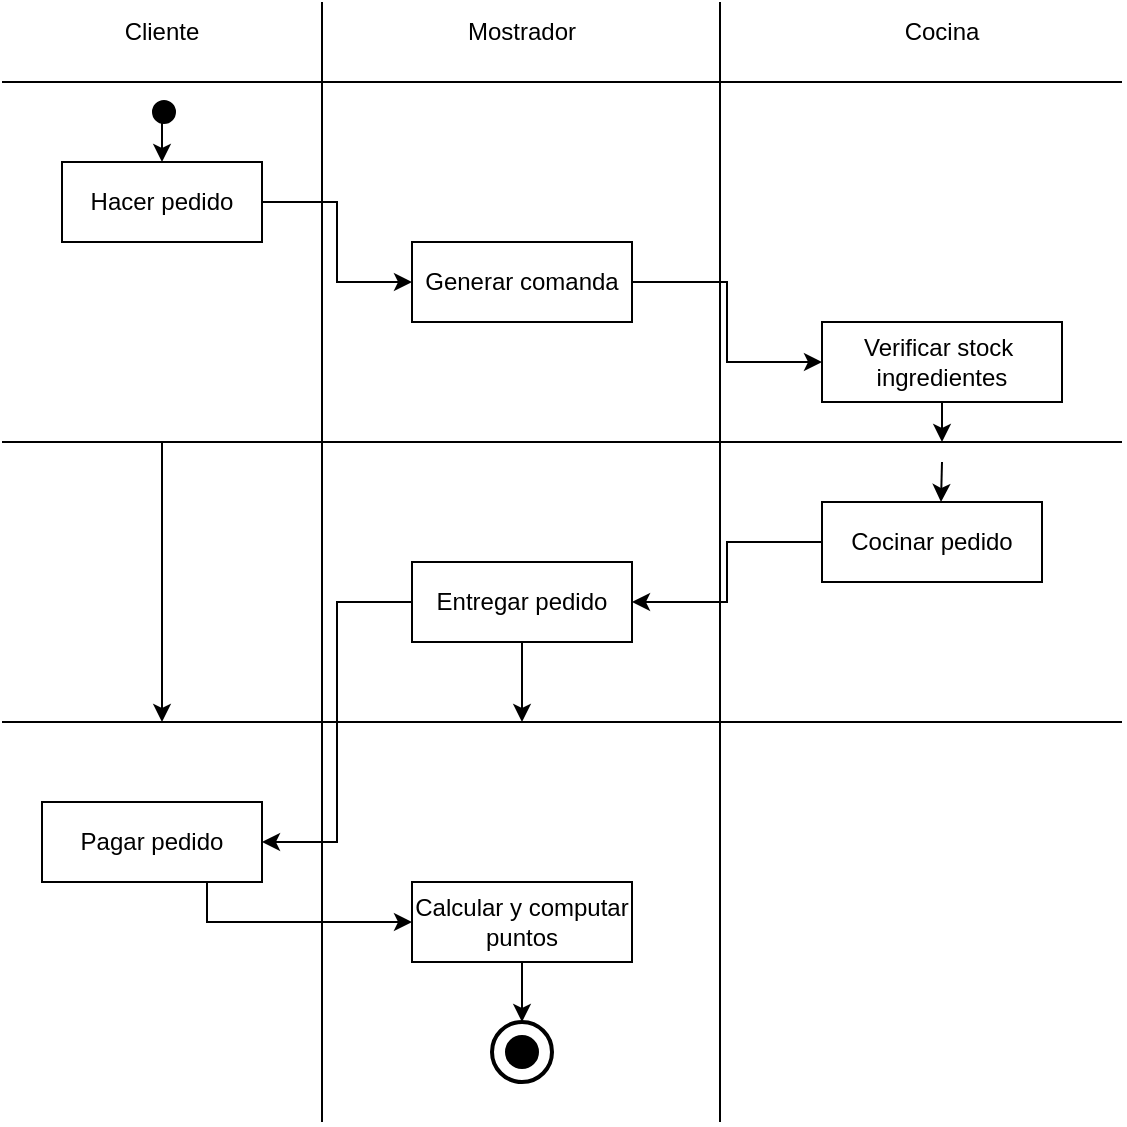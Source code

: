 <mxfile version="21.1.1" type="github">
  <diagram name="Página-1" id="UnZ4PWPG2ShkcQ402A7c">
    <mxGraphModel dx="1120" dy="526" grid="1" gridSize="10" guides="1" tooltips="1" connect="1" arrows="1" fold="1" page="1" pageScale="1" pageWidth="1200" pageHeight="1600" math="0" shadow="0">
      <root>
        <mxCell id="0" />
        <mxCell id="1" parent="0" />
        <mxCell id="7tXcXWrHPfZ0aU3fu_mt-1" value="" style="endArrow=none;html=1;rounded=0;" edge="1" parent="1">
          <mxGeometry width="50" height="50" relative="1" as="geometry">
            <mxPoint x="240" y="120" as="sourcePoint" />
            <mxPoint x="800" y="120" as="targetPoint" />
          </mxGeometry>
        </mxCell>
        <mxCell id="7tXcXWrHPfZ0aU3fu_mt-2" value="" style="endArrow=none;html=1;rounded=0;" edge="1" parent="1">
          <mxGeometry width="50" height="50" relative="1" as="geometry">
            <mxPoint x="400" y="640" as="sourcePoint" />
            <mxPoint x="400" y="80" as="targetPoint" />
          </mxGeometry>
        </mxCell>
        <mxCell id="7tXcXWrHPfZ0aU3fu_mt-3" value="" style="endArrow=none;html=1;rounded=0;" edge="1" parent="1">
          <mxGeometry width="50" height="50" relative="1" as="geometry">
            <mxPoint x="599" y="640" as="sourcePoint" />
            <mxPoint x="599" y="80" as="targetPoint" />
          </mxGeometry>
        </mxCell>
        <mxCell id="7tXcXWrHPfZ0aU3fu_mt-5" value="Cliente" style="text;html=1;strokeColor=none;fillColor=none;align=center;verticalAlign=middle;whiteSpace=wrap;rounded=0;" vertex="1" parent="1">
          <mxGeometry x="290" y="80" width="60" height="30" as="geometry" />
        </mxCell>
        <mxCell id="7tXcXWrHPfZ0aU3fu_mt-6" value="Mostrador" style="text;html=1;strokeColor=none;fillColor=none;align=center;verticalAlign=middle;whiteSpace=wrap;rounded=0;" vertex="1" parent="1">
          <mxGeometry x="470" y="80" width="60" height="30" as="geometry" />
        </mxCell>
        <mxCell id="7tXcXWrHPfZ0aU3fu_mt-7" value="Cocina" style="text;html=1;strokeColor=none;fillColor=none;align=center;verticalAlign=middle;whiteSpace=wrap;rounded=0;" vertex="1" parent="1">
          <mxGeometry x="680" y="80" width="60" height="30" as="geometry" />
        </mxCell>
        <mxCell id="7tXcXWrHPfZ0aU3fu_mt-25" style="edgeStyle=orthogonalEdgeStyle;rounded=0;orthogonalLoop=1;jettySize=auto;html=1;exitX=1;exitY=0.5;exitDx=0;exitDy=0;entryX=0;entryY=0.5;entryDx=0;entryDy=0;" edge="1" parent="1" source="7tXcXWrHPfZ0aU3fu_mt-8" target="7tXcXWrHPfZ0aU3fu_mt-9">
          <mxGeometry relative="1" as="geometry" />
        </mxCell>
        <mxCell id="7tXcXWrHPfZ0aU3fu_mt-8" value="Hacer pedido" style="rounded=0;whiteSpace=wrap;html=1;" vertex="1" parent="1">
          <mxGeometry x="270" y="160" width="100" height="40" as="geometry" />
        </mxCell>
        <mxCell id="7tXcXWrHPfZ0aU3fu_mt-26" style="edgeStyle=orthogonalEdgeStyle;rounded=0;orthogonalLoop=1;jettySize=auto;html=1;exitX=1;exitY=0.5;exitDx=0;exitDy=0;entryX=0;entryY=0.5;entryDx=0;entryDy=0;" edge="1" parent="1" source="7tXcXWrHPfZ0aU3fu_mt-9" target="7tXcXWrHPfZ0aU3fu_mt-10">
          <mxGeometry relative="1" as="geometry" />
        </mxCell>
        <mxCell id="7tXcXWrHPfZ0aU3fu_mt-9" value="Generar comanda" style="rounded=0;whiteSpace=wrap;html=1;" vertex="1" parent="1">
          <mxGeometry x="445" y="200" width="110" height="40" as="geometry" />
        </mxCell>
        <mxCell id="7tXcXWrHPfZ0aU3fu_mt-27" style="edgeStyle=orthogonalEdgeStyle;rounded=0;orthogonalLoop=1;jettySize=auto;html=1;exitX=0.5;exitY=1;exitDx=0;exitDy=0;" edge="1" parent="1" source="7tXcXWrHPfZ0aU3fu_mt-10">
          <mxGeometry relative="1" as="geometry">
            <mxPoint x="710" y="300" as="targetPoint" />
          </mxGeometry>
        </mxCell>
        <mxCell id="7tXcXWrHPfZ0aU3fu_mt-10" value="Verificar stock&amp;nbsp;&lt;br&gt;ingredientes" style="rounded=0;whiteSpace=wrap;html=1;" vertex="1" parent="1">
          <mxGeometry x="650" y="240" width="120" height="40" as="geometry" />
        </mxCell>
        <mxCell id="7tXcXWrHPfZ0aU3fu_mt-29" style="edgeStyle=orthogonalEdgeStyle;rounded=0;orthogonalLoop=1;jettySize=auto;html=1;exitX=0;exitY=0.5;exitDx=0;exitDy=0;entryX=1;entryY=0.5;entryDx=0;entryDy=0;" edge="1" parent="1" source="7tXcXWrHPfZ0aU3fu_mt-11" target="7tXcXWrHPfZ0aU3fu_mt-12">
          <mxGeometry relative="1" as="geometry" />
        </mxCell>
        <mxCell id="7tXcXWrHPfZ0aU3fu_mt-11" value="Cocinar pedido" style="rounded=0;whiteSpace=wrap;html=1;" vertex="1" parent="1">
          <mxGeometry x="650" y="330" width="110" height="40" as="geometry" />
        </mxCell>
        <mxCell id="7tXcXWrHPfZ0aU3fu_mt-30" style="edgeStyle=orthogonalEdgeStyle;rounded=0;orthogonalLoop=1;jettySize=auto;html=1;exitX=0.5;exitY=1;exitDx=0;exitDy=0;" edge="1" parent="1" source="7tXcXWrHPfZ0aU3fu_mt-12">
          <mxGeometry relative="1" as="geometry">
            <mxPoint x="500" y="440" as="targetPoint" />
          </mxGeometry>
        </mxCell>
        <mxCell id="7tXcXWrHPfZ0aU3fu_mt-31" style="edgeStyle=orthogonalEdgeStyle;rounded=0;orthogonalLoop=1;jettySize=auto;html=1;exitX=0;exitY=0.5;exitDx=0;exitDy=0;entryX=1;entryY=0.5;entryDx=0;entryDy=0;" edge="1" parent="1" source="7tXcXWrHPfZ0aU3fu_mt-12" target="7tXcXWrHPfZ0aU3fu_mt-15">
          <mxGeometry relative="1" as="geometry" />
        </mxCell>
        <mxCell id="7tXcXWrHPfZ0aU3fu_mt-12" value="Entregar pedido" style="rounded=0;whiteSpace=wrap;html=1;" vertex="1" parent="1">
          <mxGeometry x="445" y="360" width="110" height="40" as="geometry" />
        </mxCell>
        <mxCell id="7tXcXWrHPfZ0aU3fu_mt-13" value="" style="endArrow=none;html=1;rounded=0;" edge="1" parent="1">
          <mxGeometry width="50" height="50" relative="1" as="geometry">
            <mxPoint x="240" y="300" as="sourcePoint" />
            <mxPoint x="800" y="300" as="targetPoint" />
          </mxGeometry>
        </mxCell>
        <mxCell id="7tXcXWrHPfZ0aU3fu_mt-14" value="" style="endArrow=none;html=1;rounded=0;" edge="1" parent="1">
          <mxGeometry width="50" height="50" relative="1" as="geometry">
            <mxPoint x="240" y="440" as="sourcePoint" />
            <mxPoint x="800" y="440" as="targetPoint" />
          </mxGeometry>
        </mxCell>
        <mxCell id="7tXcXWrHPfZ0aU3fu_mt-32" style="edgeStyle=orthogonalEdgeStyle;rounded=0;orthogonalLoop=1;jettySize=auto;html=1;exitX=0.75;exitY=1;exitDx=0;exitDy=0;" edge="1" parent="1" source="7tXcXWrHPfZ0aU3fu_mt-15" target="7tXcXWrHPfZ0aU3fu_mt-16">
          <mxGeometry relative="1" as="geometry" />
        </mxCell>
        <mxCell id="7tXcXWrHPfZ0aU3fu_mt-15" value="Pagar pedido" style="rounded=0;whiteSpace=wrap;html=1;" vertex="1" parent="1">
          <mxGeometry x="260" y="480" width="110" height="40" as="geometry" />
        </mxCell>
        <mxCell id="7tXcXWrHPfZ0aU3fu_mt-33" style="edgeStyle=orthogonalEdgeStyle;rounded=0;orthogonalLoop=1;jettySize=auto;html=1;exitX=0.5;exitY=1;exitDx=0;exitDy=0;entryX=0.5;entryY=0;entryDx=0;entryDy=0;entryPerimeter=0;" edge="1" parent="1" source="7tXcXWrHPfZ0aU3fu_mt-16" target="7tXcXWrHPfZ0aU3fu_mt-18">
          <mxGeometry relative="1" as="geometry" />
        </mxCell>
        <mxCell id="7tXcXWrHPfZ0aU3fu_mt-16" value="Calcular y computar&lt;br&gt;puntos" style="rounded=0;whiteSpace=wrap;html=1;" vertex="1" parent="1">
          <mxGeometry x="445" y="520" width="110" height="40" as="geometry" />
        </mxCell>
        <mxCell id="7tXcXWrHPfZ0aU3fu_mt-20" value="" style="group" vertex="1" connectable="0" parent="1">
          <mxGeometry x="485" y="590" width="30" height="30" as="geometry" />
        </mxCell>
        <mxCell id="7tXcXWrHPfZ0aU3fu_mt-18" value="" style="strokeWidth=2;html=1;shape=mxgraph.flowchart.start_2;whiteSpace=wrap;" vertex="1" parent="7tXcXWrHPfZ0aU3fu_mt-20">
          <mxGeometry width="30" height="30" as="geometry" />
        </mxCell>
        <mxCell id="7tXcXWrHPfZ0aU3fu_mt-19" value="" style="strokeWidth=2;html=1;shape=mxgraph.flowchart.start_2;whiteSpace=wrap;fillColor=#000000;" vertex="1" parent="7tXcXWrHPfZ0aU3fu_mt-20">
          <mxGeometry x="7.5" y="7.5" width="15" height="15" as="geometry" />
        </mxCell>
        <mxCell id="7tXcXWrHPfZ0aU3fu_mt-24" style="edgeStyle=orthogonalEdgeStyle;rounded=0;orthogonalLoop=1;jettySize=auto;html=1;exitX=0.5;exitY=1;exitDx=0;exitDy=0;exitPerimeter=0;entryX=0.5;entryY=0;entryDx=0;entryDy=0;" edge="1" parent="1" source="7tXcXWrHPfZ0aU3fu_mt-22" target="7tXcXWrHPfZ0aU3fu_mt-8">
          <mxGeometry relative="1" as="geometry" />
        </mxCell>
        <mxCell id="7tXcXWrHPfZ0aU3fu_mt-22" value="" style="strokeWidth=2;html=1;shape=mxgraph.flowchart.start_2;whiteSpace=wrap;fillColor=#000000;" vertex="1" parent="1">
          <mxGeometry x="316" y="130" width="10" height="10" as="geometry" />
        </mxCell>
        <mxCell id="7tXcXWrHPfZ0aU3fu_mt-34" value="" style="endArrow=classic;html=1;rounded=0;" edge="1" parent="1">
          <mxGeometry width="50" height="50" relative="1" as="geometry">
            <mxPoint x="320" y="300" as="sourcePoint" />
            <mxPoint x="320" y="440" as="targetPoint" />
          </mxGeometry>
        </mxCell>
        <mxCell id="7tXcXWrHPfZ0aU3fu_mt-35" value="" style="endArrow=classic;html=1;rounded=0;" edge="1" parent="1">
          <mxGeometry width="50" height="50" relative="1" as="geometry">
            <mxPoint x="710" y="310" as="sourcePoint" />
            <mxPoint x="709.5" y="330" as="targetPoint" />
          </mxGeometry>
        </mxCell>
      </root>
    </mxGraphModel>
  </diagram>
</mxfile>
